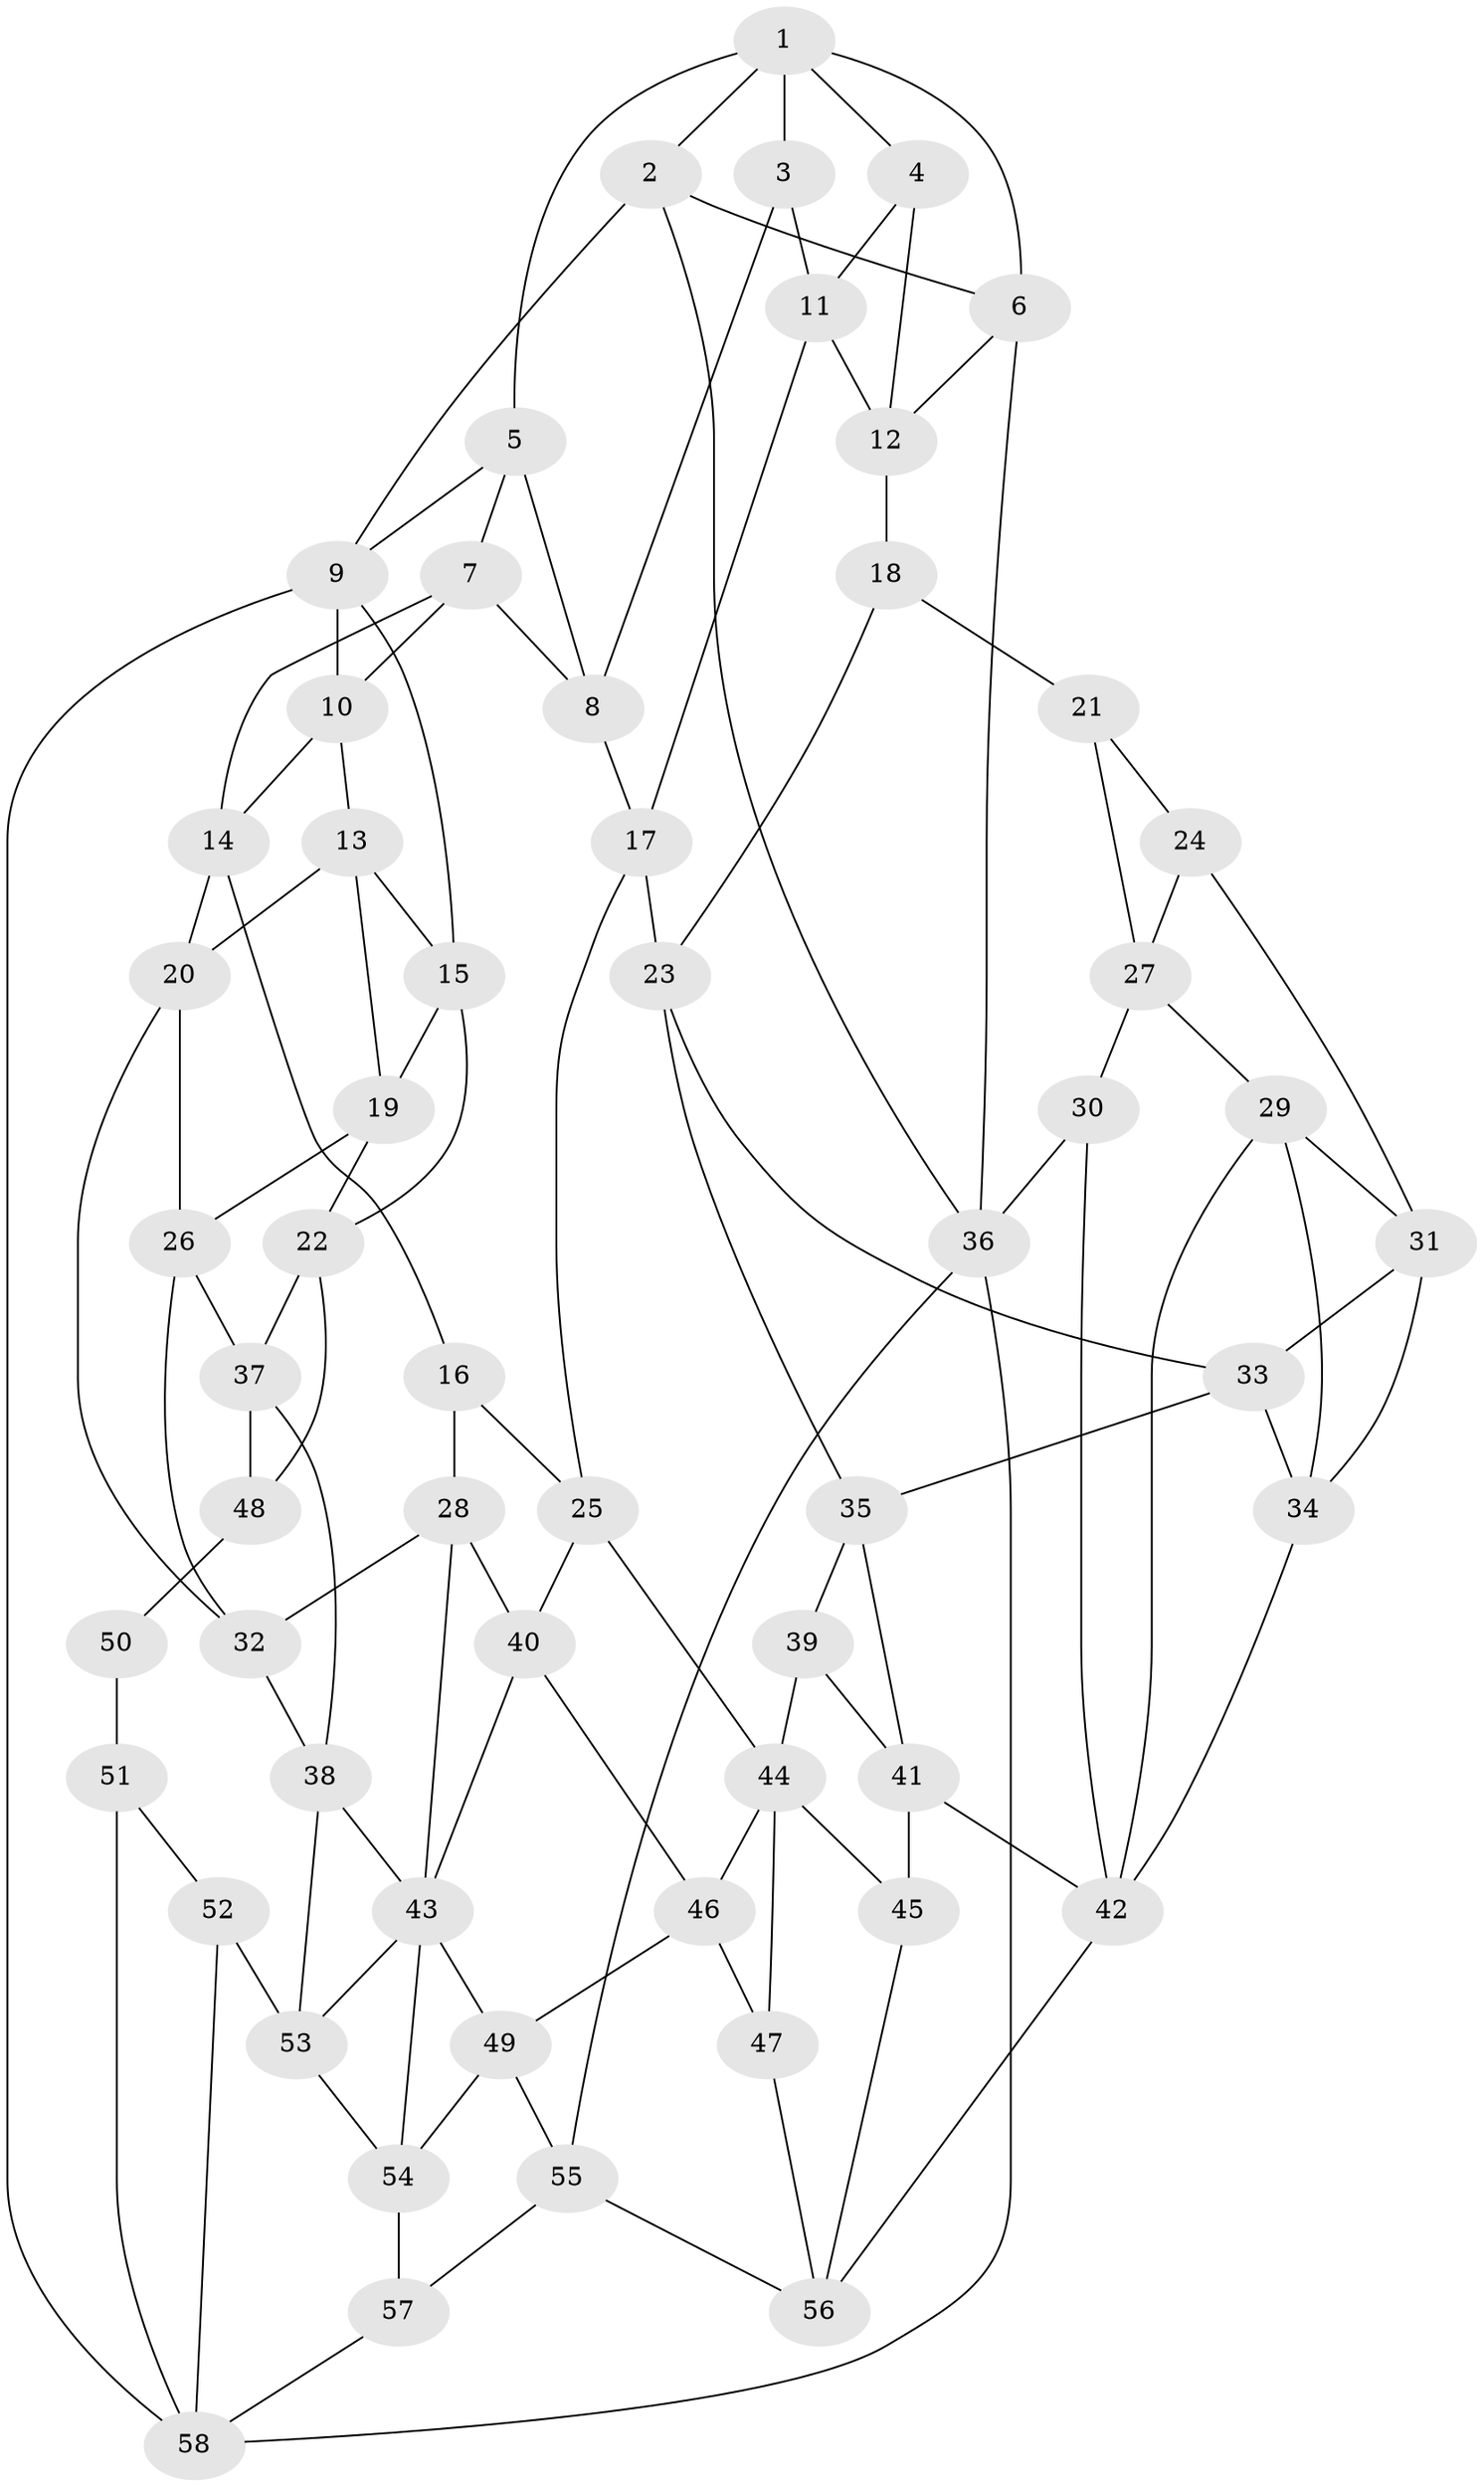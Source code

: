 // original degree distribution, {3: 0.017391304347826087, 4: 0.21739130434782608, 6: 0.19130434782608696, 5: 0.5739130434782609}
// Generated by graph-tools (version 1.1) at 2025/27/03/09/25 03:27:04]
// undirected, 58 vertices, 112 edges
graph export_dot {
graph [start="1"]
  node [color=gray90,style=filled];
  1;
  2;
  3;
  4;
  5;
  6;
  7;
  8;
  9;
  10;
  11;
  12;
  13;
  14;
  15;
  16;
  17;
  18;
  19;
  20;
  21;
  22;
  23;
  24;
  25;
  26;
  27;
  28;
  29;
  30;
  31;
  32;
  33;
  34;
  35;
  36;
  37;
  38;
  39;
  40;
  41;
  42;
  43;
  44;
  45;
  46;
  47;
  48;
  49;
  50;
  51;
  52;
  53;
  54;
  55;
  56;
  57;
  58;
  1 -- 2 [weight=1.0];
  1 -- 3 [weight=1.0];
  1 -- 4 [weight=1.0];
  1 -- 5 [weight=1.0];
  1 -- 6 [weight=1.0];
  2 -- 6 [weight=1.0];
  2 -- 9 [weight=1.0];
  2 -- 36 [weight=1.0];
  3 -- 8 [weight=1.0];
  3 -- 11 [weight=1.0];
  4 -- 11 [weight=1.0];
  4 -- 12 [weight=1.0];
  5 -- 7 [weight=1.0];
  5 -- 8 [weight=1.0];
  5 -- 9 [weight=1.0];
  6 -- 12 [weight=1.0];
  6 -- 36 [weight=1.0];
  7 -- 8 [weight=1.0];
  7 -- 10 [weight=1.0];
  7 -- 14 [weight=1.0];
  8 -- 17 [weight=1.0];
  9 -- 10 [weight=1.0];
  9 -- 15 [weight=1.0];
  9 -- 58 [weight=1.0];
  10 -- 13 [weight=1.0];
  10 -- 14 [weight=1.0];
  11 -- 12 [weight=1.0];
  11 -- 17 [weight=1.0];
  12 -- 18 [weight=1.0];
  13 -- 15 [weight=1.0];
  13 -- 19 [weight=1.0];
  13 -- 20 [weight=1.0];
  14 -- 16 [weight=1.0];
  14 -- 20 [weight=1.0];
  15 -- 19 [weight=1.0];
  15 -- 22 [weight=1.0];
  16 -- 25 [weight=1.0];
  16 -- 28 [weight=1.0];
  17 -- 23 [weight=1.0];
  17 -- 25 [weight=1.0];
  18 -- 21 [weight=2.0];
  18 -- 23 [weight=1.0];
  19 -- 22 [weight=1.0];
  19 -- 26 [weight=1.0];
  20 -- 26 [weight=1.0];
  20 -- 32 [weight=1.0];
  21 -- 24 [weight=1.0];
  21 -- 27 [weight=1.0];
  22 -- 37 [weight=1.0];
  22 -- 48 [weight=1.0];
  23 -- 33 [weight=1.0];
  23 -- 35 [weight=1.0];
  24 -- 27 [weight=1.0];
  24 -- 31 [weight=1.0];
  25 -- 40 [weight=1.0];
  25 -- 44 [weight=1.0];
  26 -- 32 [weight=1.0];
  26 -- 37 [weight=1.0];
  27 -- 29 [weight=1.0];
  27 -- 30 [weight=1.0];
  28 -- 32 [weight=1.0];
  28 -- 40 [weight=1.0];
  28 -- 43 [weight=1.0];
  29 -- 31 [weight=1.0];
  29 -- 34 [weight=1.0];
  29 -- 42 [weight=1.0];
  30 -- 36 [weight=2.0];
  30 -- 42 [weight=1.0];
  31 -- 33 [weight=1.0];
  31 -- 34 [weight=1.0];
  32 -- 38 [weight=1.0];
  33 -- 34 [weight=1.0];
  33 -- 35 [weight=1.0];
  34 -- 42 [weight=1.0];
  35 -- 39 [weight=1.0];
  35 -- 41 [weight=1.0];
  36 -- 55 [weight=1.0];
  36 -- 58 [weight=1.0];
  37 -- 38 [weight=1.0];
  37 -- 48 [weight=1.0];
  38 -- 43 [weight=1.0];
  38 -- 53 [weight=1.0];
  39 -- 41 [weight=1.0];
  39 -- 44 [weight=2.0];
  40 -- 43 [weight=1.0];
  40 -- 46 [weight=1.0];
  41 -- 42 [weight=1.0];
  41 -- 45 [weight=1.0];
  42 -- 56 [weight=1.0];
  43 -- 49 [weight=1.0];
  43 -- 53 [weight=1.0];
  43 -- 54 [weight=1.0];
  44 -- 45 [weight=1.0];
  44 -- 46 [weight=1.0];
  44 -- 47 [weight=1.0];
  45 -- 56 [weight=1.0];
  46 -- 47 [weight=1.0];
  46 -- 49 [weight=1.0];
  47 -- 56 [weight=1.0];
  48 -- 50 [weight=2.0];
  49 -- 54 [weight=1.0];
  49 -- 55 [weight=1.0];
  50 -- 51 [weight=2.0];
  51 -- 52 [weight=1.0];
  51 -- 58 [weight=1.0];
  52 -- 53 [weight=1.0];
  52 -- 58 [weight=1.0];
  53 -- 54 [weight=1.0];
  54 -- 57 [weight=1.0];
  55 -- 56 [weight=1.0];
  55 -- 57 [weight=1.0];
  57 -- 58 [weight=1.0];
}
